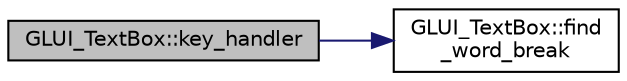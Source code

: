 digraph "GLUI_TextBox::key_handler"
{
  edge [fontname="Helvetica",fontsize="10",labelfontname="Helvetica",labelfontsize="10"];
  node [fontname="Helvetica",fontsize="10",shape=record];
  rankdir="LR";
  Node1 [label="GLUI_TextBox::key_handler",height=0.2,width=0.4,color="black", fillcolor="grey75", style="filled", fontcolor="black"];
  Node1 -> Node2 [color="midnightblue",fontsize="10",style="solid",fontname="Helvetica"];
  Node2 [label="GLUI_TextBox::find\l_word_break",height=0.2,width=0.4,color="black", fillcolor="white", style="filled",URL="$class_g_l_u_i___text_box.html#a56832b2b1802b0d6b1af218ffb1bf8e9"];
}
